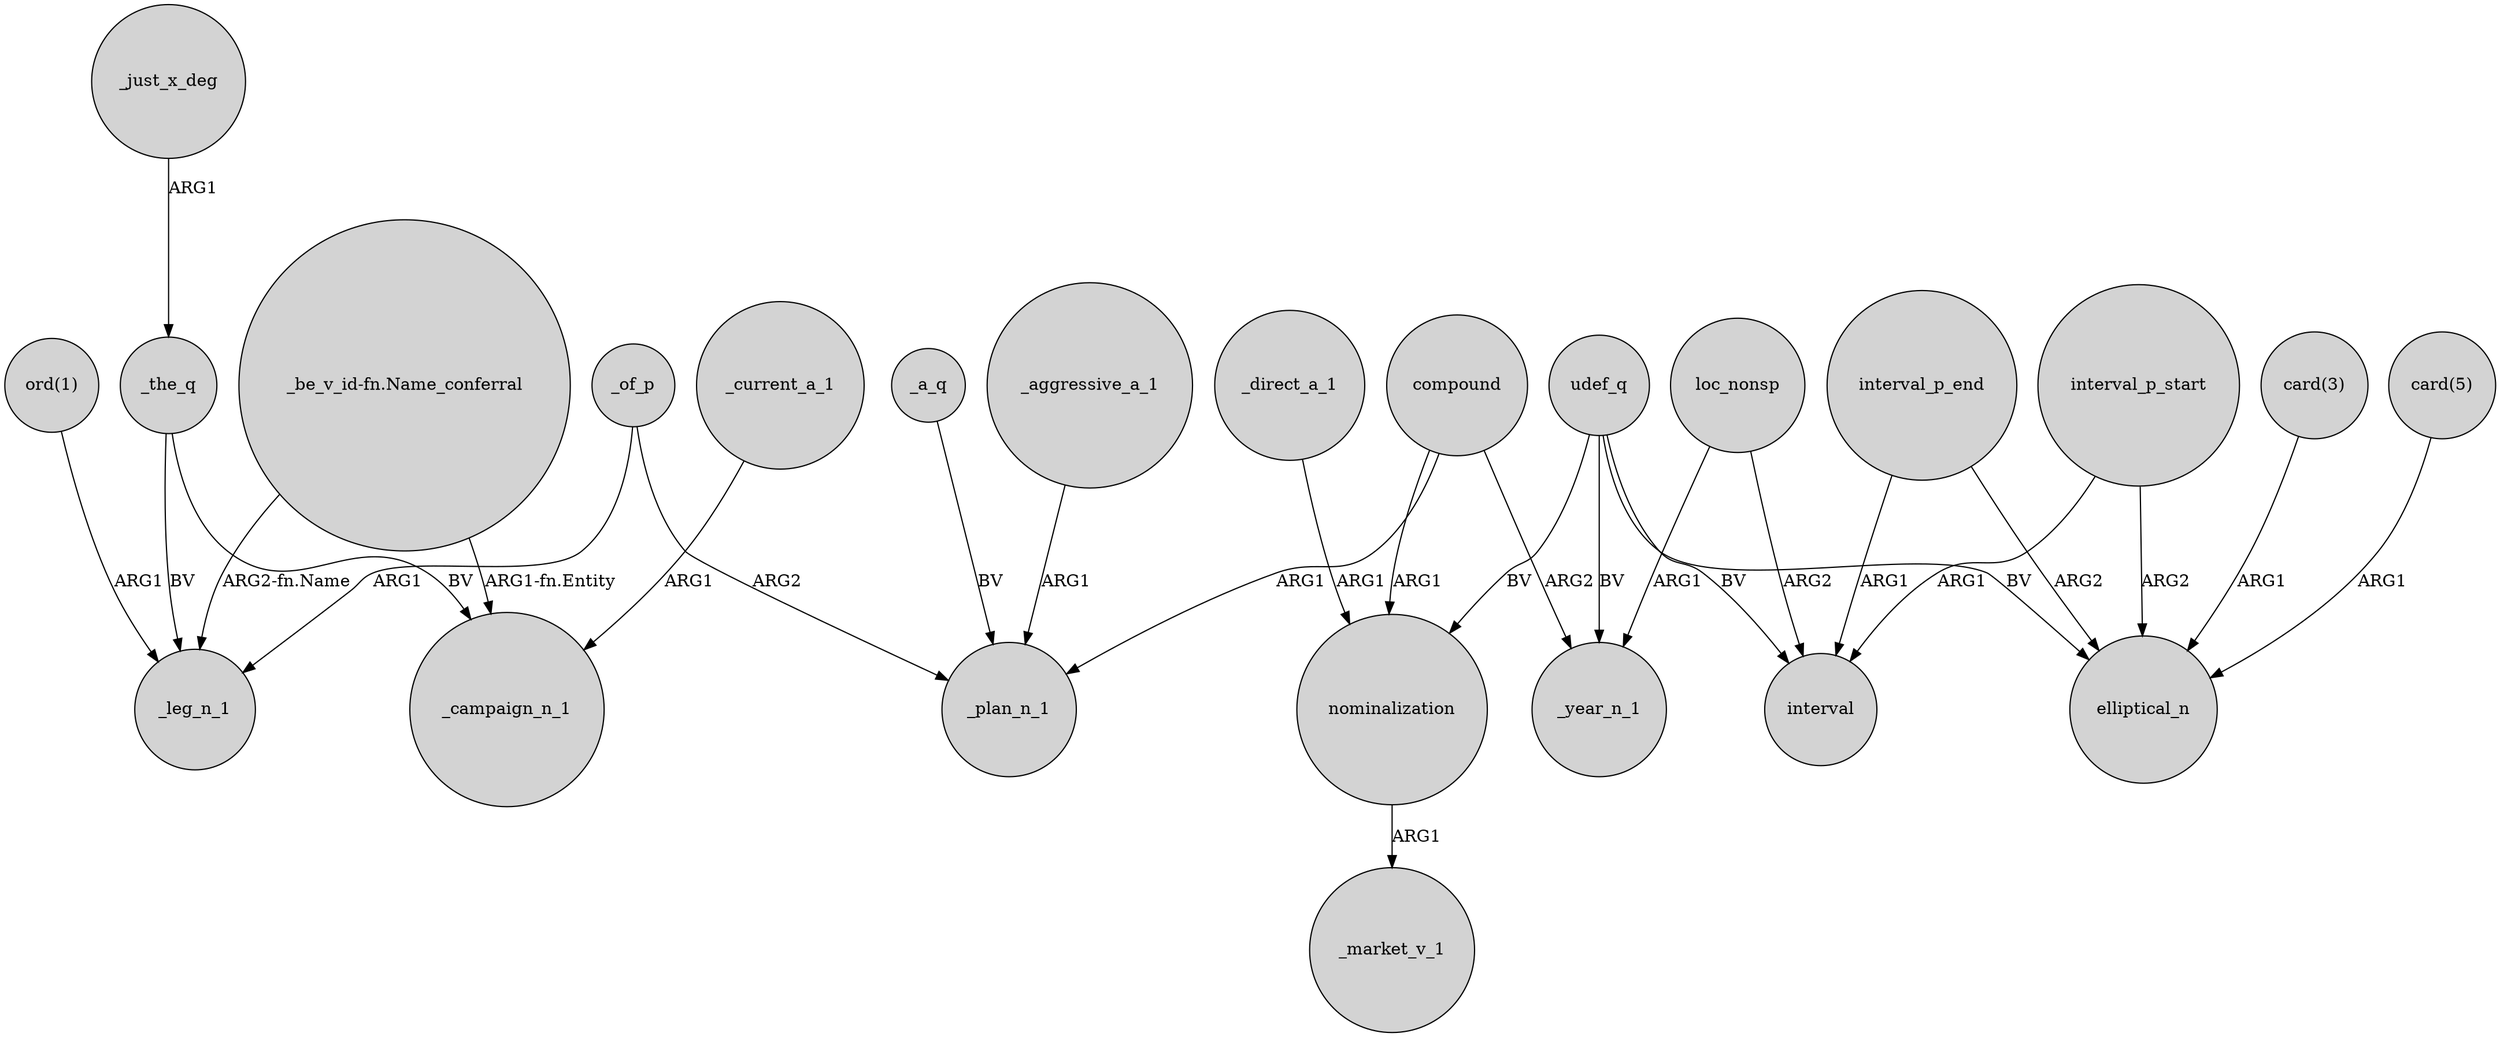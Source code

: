 digraph {
	node [shape=circle style=filled]
	"_be_v_id-fn.Name_conferral" -> _leg_n_1 [label="ARG2-fn.Name"]
	"_be_v_id-fn.Name_conferral" -> _campaign_n_1 [label="ARG1-fn.Entity"]
	"card(3)" -> elliptical_n [label=ARG1]
	loc_nonsp -> interval [label=ARG2]
	interval_p_end -> elliptical_n [label=ARG2]
	_the_q -> _campaign_n_1 [label=BV]
	_current_a_1 -> _campaign_n_1 [label=ARG1]
	nominalization -> _market_v_1 [label=ARG1]
	loc_nonsp -> _year_n_1 [label=ARG1]
	udef_q -> nominalization [label=BV]
	interval_p_start -> elliptical_n [label=ARG2]
	udef_q -> interval [label=BV]
	"card(5)" -> elliptical_n [label=ARG1]
	interval_p_start -> interval [label=ARG1]
	compound -> nominalization [label=ARG1]
	compound -> _year_n_1 [label=ARG2]
	_the_q -> _leg_n_1 [label=BV]
	_a_q -> _plan_n_1 [label=BV]
	"ord(1)" -> _leg_n_1 [label=ARG1]
	interval_p_end -> interval [label=ARG1]
	_aggressive_a_1 -> _plan_n_1 [label=ARG1]
	_of_p -> _plan_n_1 [label=ARG2]
	udef_q -> _year_n_1 [label=BV]
	udef_q -> elliptical_n [label=BV]
	compound -> _plan_n_1 [label=ARG1]
	_just_x_deg -> _the_q [label=ARG1]
	_direct_a_1 -> nominalization [label=ARG1]
	_of_p -> _leg_n_1 [label=ARG1]
}
